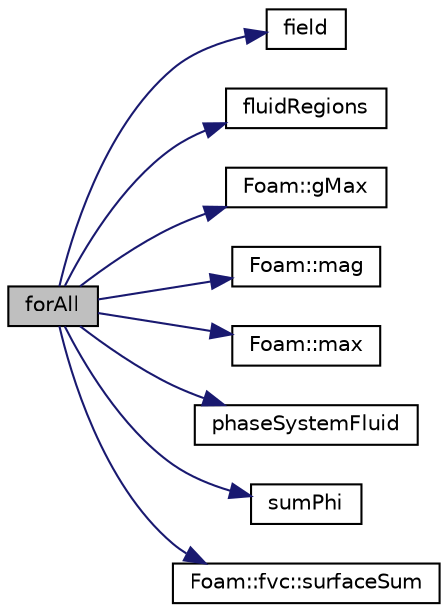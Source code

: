 digraph "forAll"
{
  bgcolor="transparent";
  edge [fontname="Helvetica",fontsize="10",labelfontname="Helvetica",labelfontsize="10"];
  node [fontname="Helvetica",fontsize="10",shape=record];
  rankdir="LR";
  Node1 [label="forAll",height=0.2,width=0.4,color="black", fillcolor="grey75", style="filled" fontcolor="black"];
  Node1 -> Node2 [color="midnightblue",fontsize="10",style="solid",fontname="Helvetica"];
  Node2 [label="field",height=0.2,width=0.4,color="black",URL="$combustion_2reactingFoam_2setRDeltaT_8H.html#a9698eee39c0e58c7c0df6fe1a4cc3168"];
  Node1 -> Node3 [color="midnightblue",fontsize="10",style="solid",fontname="Helvetica"];
  Node3 [label="fluidRegions",height=0.2,width=0.4,color="black",URL="$chtMultiRegionSimpleFoam_2fluid_2createFluidMeshes_8H.html#a08b4d27e6932a7658115d87058b7eb5f"];
  Node1 -> Node4 [color="midnightblue",fontsize="10",style="solid",fontname="Helvetica"];
  Node4 [label="Foam::gMax",height=0.2,width=0.4,color="black",URL="$namespaceFoam.html#ae8d631fb8e841947408bb711abfb1e67"];
  Node1 -> Node5 [color="midnightblue",fontsize="10",style="solid",fontname="Helvetica"];
  Node5 [label="Foam::mag",height=0.2,width=0.4,color="black",URL="$namespaceFoam.html#a834bb6faa2fd38f3b65634f2e1987e97"];
  Node1 -> Node6 [color="midnightblue",fontsize="10",style="solid",fontname="Helvetica"];
  Node6 [label="Foam::max",height=0.2,width=0.4,color="black",URL="$namespaceFoam.html#a0e0c00c14acbabe88eec56a8b0fa2806",tooltip="Find the max value in labelHashSet, optionally limited by second argument. "];
  Node1 -> Node7 [color="midnightblue",fontsize="10",style="solid",fontname="Helvetica"];
  Node7 [label="phaseSystemFluid",height=0.2,width=0.4,color="black",URL="$chtMultiRegionTwoPhaseEulerFoam_2fluid_2createFluidFields_8H.html#a0afa728be3cb0aef038afddcb5d78190"];
  Node1 -> Node8 [color="midnightblue",fontsize="10",style="solid",fontname="Helvetica"];
  Node8 [label="sumPhi",height=0.2,width=0.4,color="black",URL="$applications_2solvers_2incompressible_2pimpleFoam_2overPimpleDyMFoam_2CourantNo_8H.html#adca63b3db785755a37a55534835f2d99"];
  Node1 -> Node9 [color="midnightblue",fontsize="10",style="solid",fontname="Helvetica"];
  Node9 [label="Foam::fvc::surfaceSum",height=0.2,width=0.4,color="black",URL="$namespaceFoam_1_1fvc.html#aa0a1e3c4ec02aa6a37f517c4d5270046"];
}
